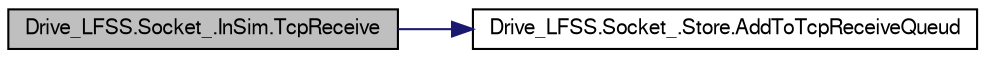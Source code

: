 digraph G
{
  bgcolor="transparent";
  edge [fontname="FreeSans",fontsize=10,labelfontname="FreeSans",labelfontsize=10];
  node [fontname="FreeSans",fontsize=10,shape=record];
  rankdir=LR;
  Node1 [label="Drive_LFSS.Socket_.InSim.TcpReceive",height=0.2,width=0.4,color="black", fillcolor="grey75", style="filled" fontcolor="black"];
  Node1 -> Node2 [color="midnightblue",fontsize=10,style="solid",fontname="FreeSans"];
  Node2 [label="Drive_LFSS.Socket_.Store.AddToTcpReceiveQueud",height=0.2,width=0.4,color="black",URL="$class_drive___l_f_s_s_1_1_socket___1_1_store.html#fca6b41ede071f489466765dc49542b4"];
}
